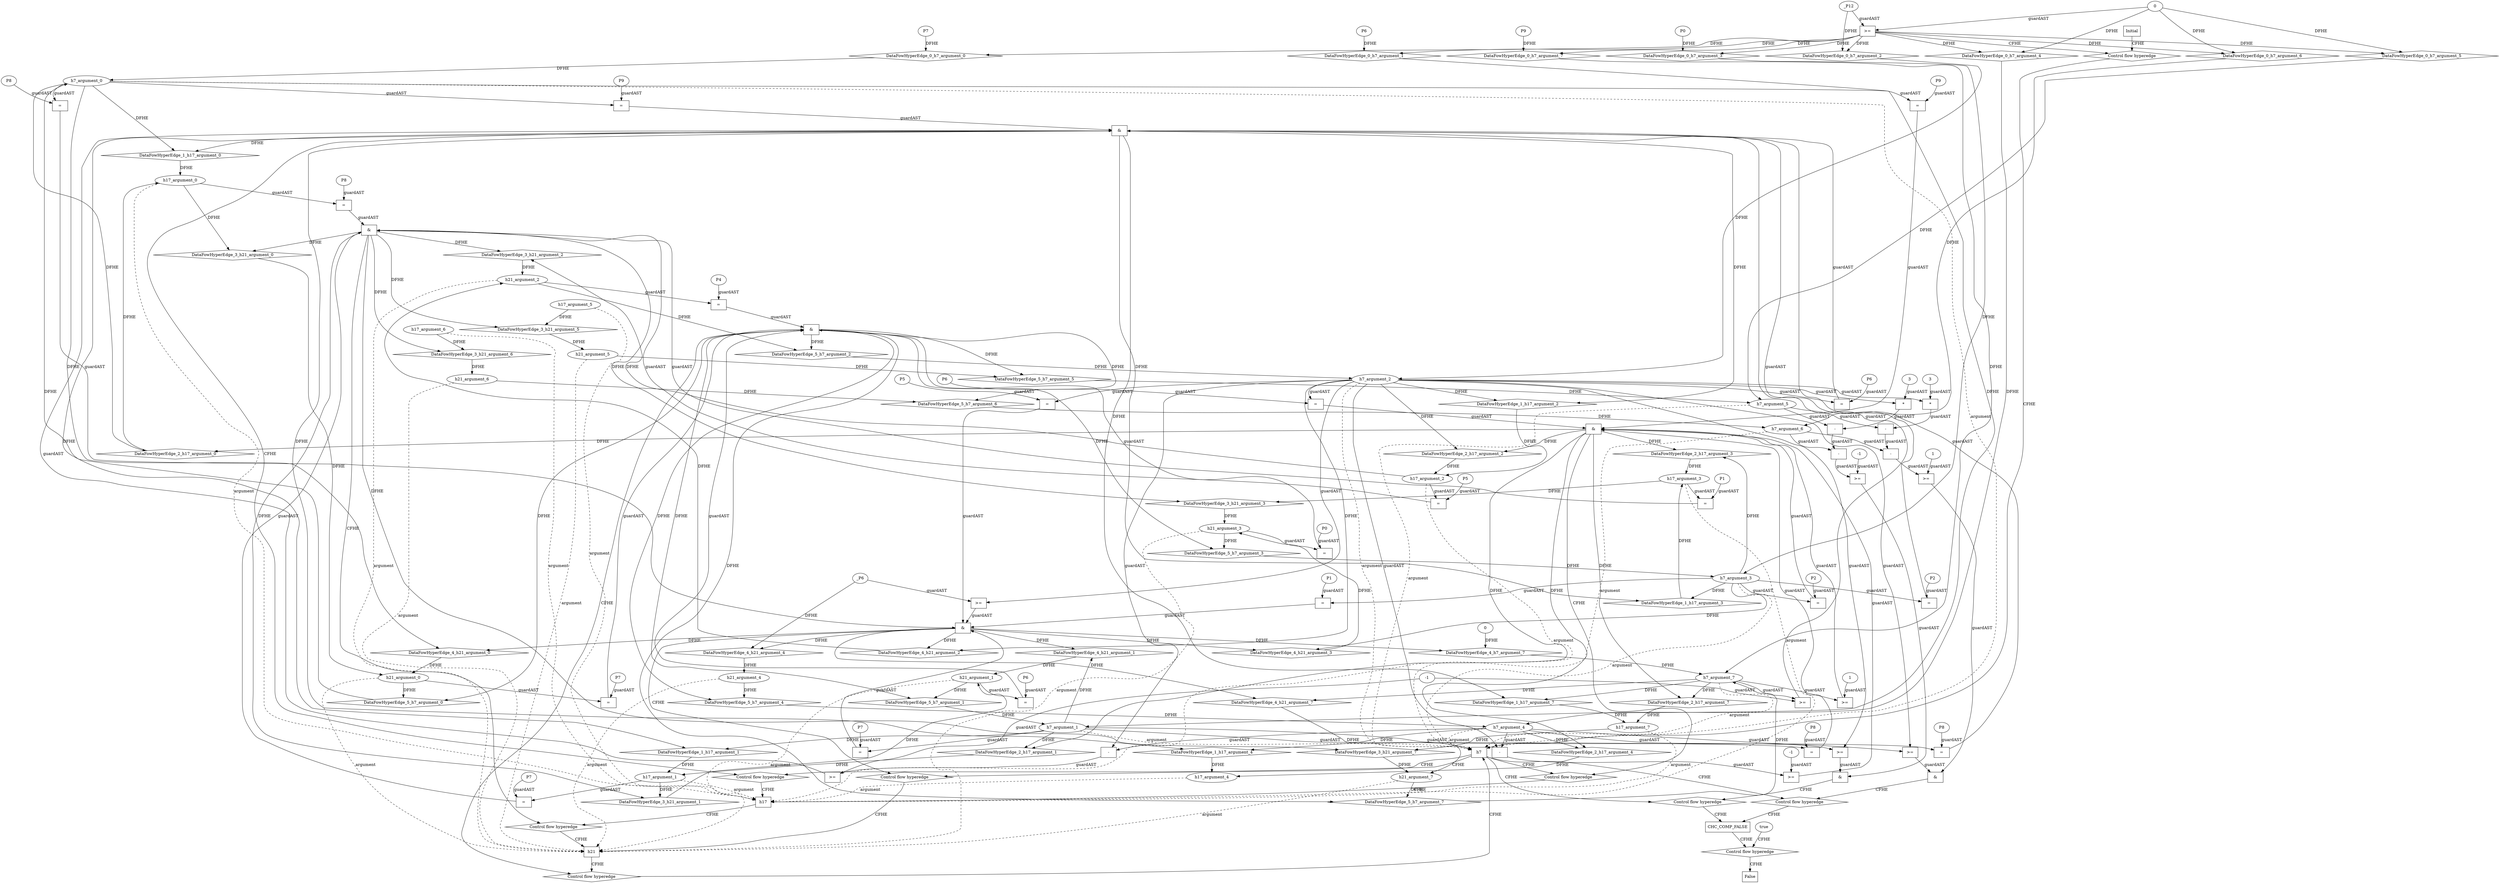 // Horn Graph
digraph {
	"xxxh7___Initial_0xxxdataFlow_0_node_0" [label="0"  nodeName="xxxh7___Initial_0xxxdataFlow_0_node_0" class=IdealInt GNNNodeID=8]
	"xxxh7___Initial_0xxxdataFlow2_node_0" [label="P7"  nodeName="xxxh7___Initial_0xxxdataFlow2_node_0" class=symbolicConstant GNNNodeID=9]
	"xxxh7___Initial_0xxxdataFlow4_node_0" [label="P6"  nodeName="xxxh7___Initial_0xxxdataFlow4_node_0" class=symbolicConstant GNNNodeID=10]
	"xxxh7___Initial_0xxxdataFlow5_node_0" [label="P0"  nodeName="xxxh7___Initial_0xxxdataFlow5_node_0" class=symbolicConstant GNNNodeID=11]
	"xxxh7___Initial_0xxxdataFlow6_node_0" [label="P9"  nodeName="xxxh7___Initial_0xxxdataFlow6_node_0" class=symbolicConstant GNNNodeID=12]
	"xxxh7___Initial_0xxxdataFlow7_node_0" [label="_P12"  nodeName="xxxh7___Initial_0xxxdataFlow7_node_0" class=symbolicConstant GNNNodeID=13]
	"xxxh7___Initial_0xxxguard_0_node_0" [label=">="  nodeName="xxxh7___Initial_0xxxguard_0_node_0" class=Operator GNNNodeID=14 shape=rect]
		"xxxh7___Initial_0xxxdataFlow7_node_0" -> "xxxh7___Initial_0xxxguard_0_node_0" [ label="guardAST"]
		"xxxh7___Initial_0xxxdataFlow_0_node_0" -> "xxxh7___Initial_0xxxguard_0_node_0" [ label="guardAST"]
	"xxxh17___h7_1xxxguard_0_node_0" [label="="  nodeName="xxxh17___h7_1xxxguard_0_node_0" class=Operator GNNNodeID=23 shape=rect]
	"xxxh17___h7_1xxxguard_0_node_1" [label="P6"  nodeName="xxxh17___h7_1xxxguard_0_node_1" class=symbolicConstant GNNNodeID=24]
		"xxxh17___h7_1xxxguard_0_node_1" -> "xxxh17___h7_1xxxguard_0_node_0" [ label="guardAST"]
		"h7_argument_2" -> "xxxh17___h7_1xxxguard_0_node_0" [ label="guardAST"]
	"xxxh17___h7_1xxxguard1_node_0" [label="="  nodeName="xxxh17___h7_1xxxguard1_node_0" class=Operator GNNNodeID=25 shape=rect]
	"xxxh17___h7_1xxxguard1_node_1" [label="P2"  nodeName="xxxh17___h7_1xxxguard1_node_1" class=symbolicConstant GNNNodeID=26]
		"xxxh17___h7_1xxxguard1_node_1" -> "xxxh17___h7_1xxxguard1_node_0" [ label="guardAST"]
		"h7_argument_3" -> "xxxh17___h7_1xxxguard1_node_0" [ label="guardAST"]
	"xxxh17___h7_1xxxguard2_node_0" [label="="  nodeName="xxxh17___h7_1xxxguard2_node_0" class=Operator GNNNodeID=27 shape=rect]
	"xxxh17___h7_1xxxguard2_node_1" [label="P8"  nodeName="xxxh17___h7_1xxxguard2_node_1" class=symbolicConstant GNNNodeID=28]
		"xxxh17___h7_1xxxguard2_node_1" -> "xxxh17___h7_1xxxguard2_node_0" [ label="guardAST"]
		"h7_argument_1" -> "xxxh17___h7_1xxxguard2_node_0" [ label="guardAST"]
	"xxxh17___h7_1xxxguard3_node_0" [label=">="  nodeName="xxxh17___h7_1xxxguard3_node_0" class=Operator GNNNodeID=29 shape=rect]
	"xxxh17___h7_1xxxguard3_node_1" [label="-1"  nodeName="xxxh17___h7_1xxxguard3_node_1" class=IdealInt GNNNodeID=30]
		"xxxh17___h7_1xxxguard3_node_1" -> "xxxh17___h7_1xxxguard3_node_0" [ label="guardAST"]
		"h7_argument_7" -> "xxxh17___h7_1xxxguard3_node_0" [ label="guardAST"]
	"xxxh17___h7_1xxxguard4_node_0" [label=">="  nodeName="xxxh17___h7_1xxxguard4_node_0" class=Operator GNNNodeID=31 shape=rect]
	"xxxh17___h7_1xxxguard4_node_2" [label="-"  nodeName="xxxh17___h7_1xxxguard4_node_2" class=Operator GNNNodeID=32 shape=rect]
		"xxxh17___h7_1xxxguard3_node_1" -> "xxxh17___h7_1xxxguard4_node_0" [ label="guardAST"]
		"xxxh17___h7_1xxxguard4_node_2" -> "xxxh17___h7_1xxxguard4_node_0" [ label="guardAST"]
		"h7_argument_4" -> "xxxh17___h7_1xxxguard4_node_2" [ label="guardAST"]
		"h7_argument_2" -> "xxxh17___h7_1xxxguard4_node_2" [ label="guardAST"]
	"xxxh17___h7_1xxxguard5_node_0" [label="="  nodeName="xxxh17___h7_1xxxguard5_node_0" class=Operator GNNNodeID=33 shape=rect]
	"xxxh17___h7_1xxxguard5_node_1" [label="P9"  nodeName="xxxh17___h7_1xxxguard5_node_1" class=symbolicConstant GNNNodeID=34]
		"xxxh17___h7_1xxxguard5_node_1" -> "xxxh17___h7_1xxxguard5_node_0" [ label="guardAST"]
		"h7_argument_0" -> "xxxh17___h7_1xxxguard5_node_0" [ label="guardAST"]
	"xxxh17___h7_2xxxguard_0_node_0" [label="="  nodeName="xxxh17___h7_2xxxguard_0_node_0" class=Operator GNNNodeID=35 shape=rect]
	"xxxh17___h7_2xxxguard_0_node_1" [label="P6"  nodeName="xxxh17___h7_2xxxguard_0_node_1" class=symbolicConstant GNNNodeID=36]
		"xxxh17___h7_2xxxguard_0_node_1" -> "xxxh17___h7_2xxxguard_0_node_0" [ label="guardAST"]
		"h7_argument_2" -> "xxxh17___h7_2xxxguard_0_node_0" [ label="guardAST"]
	"xxxh17___h7_2xxxguard1_node_0" [label="="  nodeName="xxxh17___h7_2xxxguard1_node_0" class=Operator GNNNodeID=37 shape=rect]
	"xxxh17___h7_2xxxguard1_node_1" [label="P2"  nodeName="xxxh17___h7_2xxxguard1_node_1" class=symbolicConstant GNNNodeID=38]
		"xxxh17___h7_2xxxguard1_node_1" -> "xxxh17___h7_2xxxguard1_node_0" [ label="guardAST"]
		"h7_argument_3" -> "xxxh17___h7_2xxxguard1_node_0" [ label="guardAST"]
	"xxxh17___h7_2xxxguard2_node_0" [label="="  nodeName="xxxh17___h7_2xxxguard2_node_0" class=Operator GNNNodeID=39 shape=rect]
	"xxxh17___h7_2xxxguard2_node_1" [label="P8"  nodeName="xxxh17___h7_2xxxguard2_node_1" class=symbolicConstant GNNNodeID=40]
		"xxxh17___h7_2xxxguard2_node_1" -> "xxxh17___h7_2xxxguard2_node_0" [ label="guardAST"]
		"h7_argument_1" -> "xxxh17___h7_2xxxguard2_node_0" [ label="guardAST"]
	"xxxh17___h7_2xxxguard3_node_0" [label=">="  nodeName="xxxh17___h7_2xxxguard3_node_0" class=Operator GNNNodeID=41 shape=rect]
	"xxxh17___h7_2xxxguard3_node_2" [label="1"  nodeName="xxxh17___h7_2xxxguard3_node_2" class=IdealInt GNNNodeID=42]
		"h7_argument_7" -> "xxxh17___h7_2xxxguard3_node_0" [ label="guardAST"]
		"xxxh17___h7_2xxxguard3_node_2" -> "xxxh17___h7_2xxxguard3_node_0" [ label="guardAST"]
	"xxxh17___h7_2xxxguard4_node_0" [label=">="  nodeName="xxxh17___h7_2xxxguard4_node_0" class=Operator GNNNodeID=43 shape=rect]
	"xxxh17___h7_2xxxguard4_node_1" [label="-1"  nodeName="xxxh17___h7_2xxxguard4_node_1" class=IdealInt GNNNodeID=44]
	"xxxh17___h7_2xxxguard4_node_2" [label="-"  nodeName="xxxh17___h7_2xxxguard4_node_2" class=Operator GNNNodeID=45 shape=rect]
		"xxxh17___h7_2xxxguard4_node_1" -> "xxxh17___h7_2xxxguard4_node_0" [ label="guardAST"]
		"xxxh17___h7_2xxxguard4_node_2" -> "xxxh17___h7_2xxxguard4_node_0" [ label="guardAST"]
		"h7_argument_4" -> "xxxh17___h7_2xxxguard4_node_2" [ label="guardAST"]
		"h7_argument_2" -> "xxxh17___h7_2xxxguard4_node_2" [ label="guardAST"]
	"xxxh17___h7_2xxxguard5_node_0" [label="="  nodeName="xxxh17___h7_2xxxguard5_node_0" class=Operator GNNNodeID=46 shape=rect]
	"xxxh17___h7_2xxxguard5_node_1" [label="P9"  nodeName="xxxh17___h7_2xxxguard5_node_1" class=symbolicConstant GNNNodeID=47]
		"xxxh17___h7_2xxxguard5_node_1" -> "xxxh17___h7_2xxxguard5_node_0" [ label="guardAST"]
		"h7_argument_0" -> "xxxh17___h7_2xxxguard5_node_0" [ label="guardAST"]
	"xxxh21___h17_3xxxguard_0_node_0" [label="="  nodeName="xxxh21___h17_3xxxguard_0_node_0" class=Operator GNNNodeID=56 shape=rect]
	"xxxh21___h17_3xxxguard_0_node_1" [label="P8"  nodeName="xxxh21___h17_3xxxguard_0_node_1" class=symbolicConstant GNNNodeID=57]
		"xxxh21___h17_3xxxguard_0_node_1" -> "xxxh21___h17_3xxxguard_0_node_0" [ label="guardAST"]
		"h17_argument_0" -> "xxxh21___h17_3xxxguard_0_node_0" [ label="guardAST"]
	"xxxh21___h17_3xxxguard1_node_0" [label="="  nodeName="xxxh21___h17_3xxxguard1_node_0" class=Operator GNNNodeID=58 shape=rect]
	"xxxh21___h17_3xxxguard1_node_1" [label="P7"  nodeName="xxxh21___h17_3xxxguard1_node_1" class=symbolicConstant GNNNodeID=59]
		"xxxh21___h17_3xxxguard1_node_1" -> "xxxh21___h17_3xxxguard1_node_0" [ label="guardAST"]
		"h17_argument_1" -> "xxxh21___h17_3xxxguard1_node_0" [ label="guardAST"]
	"xxxh21___h17_3xxxguard2_node_0" [label="="  nodeName="xxxh21___h17_3xxxguard2_node_0" class=Operator GNNNodeID=60 shape=rect]
	"xxxh21___h17_3xxxguard2_node_1" [label="P5"  nodeName="xxxh21___h17_3xxxguard2_node_1" class=symbolicConstant GNNNodeID=61]
		"xxxh21___h17_3xxxguard2_node_1" -> "xxxh21___h17_3xxxguard2_node_0" [ label="guardAST"]
		"h17_argument_2" -> "xxxh21___h17_3xxxguard2_node_0" [ label="guardAST"]
	"xxxh21___h17_3xxxguard3_node_0" [label="="  nodeName="xxxh21___h17_3xxxguard3_node_0" class=Operator GNNNodeID=62 shape=rect]
	"xxxh21___h17_3xxxguard3_node_1" [label="P1"  nodeName="xxxh21___h17_3xxxguard3_node_1" class=symbolicConstant GNNNodeID=63]
		"xxxh21___h17_3xxxguard3_node_1" -> "xxxh21___h17_3xxxguard3_node_0" [ label="guardAST"]
		"h17_argument_3" -> "xxxh21___h17_3xxxguard3_node_0" [ label="guardAST"]
	"xxxh21___h7_4xxxdataFlow_0_node_0" [label="_P6"  nodeName="xxxh21___h7_4xxxdataFlow_0_node_0" class=symbolicConstant GNNNodeID=64]
	"xxxh21___h7_4xxxguard_0_node_0" [label="="  nodeName="xxxh21___h7_4xxxguard_0_node_0" class=Operator GNNNodeID=65 shape=rect]
	"xxxh21___h7_4xxxguard_0_node_1" [label="P1"  nodeName="xxxh21___h7_4xxxguard_0_node_1" class=symbolicConstant GNNNodeID=66]
		"xxxh21___h7_4xxxguard_0_node_1" -> "xxxh21___h7_4xxxguard_0_node_0" [ label="guardAST"]
		"h7_argument_3" -> "xxxh21___h7_4xxxguard_0_node_0" [ label="guardAST"]
	"xxxh21___h7_4xxxguard1_node_0" [label="="  nodeName="xxxh21___h7_4xxxguard1_node_0" class=Operator GNNNodeID=67 shape=rect]
	"xxxh21___h7_4xxxguard1_node_1" [label="P5"  nodeName="xxxh21___h7_4xxxguard1_node_1" class=symbolicConstant GNNNodeID=68]
		"xxxh21___h7_4xxxguard1_node_1" -> "xxxh21___h7_4xxxguard1_node_0" [ label="guardAST"]
		"h7_argument_2" -> "xxxh21___h7_4xxxguard1_node_0" [ label="guardAST"]
	"xxxh21___h7_4xxxguard2_node_0" [label=">="  nodeName="xxxh21___h7_4xxxguard2_node_0" class=Operator GNNNodeID=69 shape=rect]
		"h7_argument_2" -> "xxxh21___h7_4xxxguard2_node_0" [ label="guardAST"]
		"xxxh21___h7_4xxxdataFlow_0_node_0" -> "xxxh21___h7_4xxxguard2_node_0" [ label="guardAST"]
	"xxxh21___h7_4xxxguard3_node_0" [label="="  nodeName="xxxh21___h7_4xxxguard3_node_0" class=Operator GNNNodeID=70 shape=rect]
	"xxxh21___h7_4xxxguard3_node_1" [label="P8"  nodeName="xxxh21___h7_4xxxguard3_node_1" class=symbolicConstant GNNNodeID=71]
		"xxxh21___h7_4xxxguard3_node_1" -> "xxxh21___h7_4xxxguard3_node_0" [ label="guardAST"]
		"h7_argument_0" -> "xxxh21___h7_4xxxguard3_node_0" [ label="guardAST"]
	"xxxh21___h7_4xxxguard4_node_0" [label="="  nodeName="xxxh21___h7_4xxxguard4_node_0" class=Operator GNNNodeID=72 shape=rect]
	"xxxh21___h7_4xxxguard4_node_1" [label="P7"  nodeName="xxxh21___h7_4xxxguard4_node_1" class=symbolicConstant GNNNodeID=73]
		"xxxh21___h7_4xxxguard4_node_1" -> "xxxh21___h7_4xxxguard4_node_0" [ label="guardAST"]
		"h7_argument_1" -> "xxxh21___h7_4xxxguard4_node_0" [ label="guardAST"]
	"xxxh7___h21_5xxxguard_0_node_0" [label="="  nodeName="xxxh7___h21_5xxxguard_0_node_0" class=Operator GNNNodeID=74 shape=rect]
	"xxxh7___h21_5xxxguard_0_node_1" [label="P7"  nodeName="xxxh7___h21_5xxxguard_0_node_1" class=symbolicConstant GNNNodeID=75]
		"xxxh7___h21_5xxxguard_0_node_1" -> "xxxh7___h21_5xxxguard_0_node_0" [ label="guardAST"]
		"h21_argument_0" -> "xxxh7___h21_5xxxguard_0_node_0" [ label="guardAST"]
	"xxxh7___h21_5xxxguard1_node_0" [label="="  nodeName="xxxh7___h21_5xxxguard1_node_0" class=Operator GNNNodeID=76 shape=rect]
	"xxxh7___h21_5xxxguard1_node_1" [label="P6"  nodeName="xxxh7___h21_5xxxguard1_node_1" class=symbolicConstant GNNNodeID=77]
		"xxxh7___h21_5xxxguard1_node_1" -> "xxxh7___h21_5xxxguard1_node_0" [ label="guardAST"]
		"h21_argument_1" -> "xxxh7___h21_5xxxguard1_node_0" [ label="guardAST"]
	"xxxh7___h21_5xxxguard2_node_0" [label="="  nodeName="xxxh7___h21_5xxxguard2_node_0" class=Operator GNNNodeID=78 shape=rect]
	"xxxh7___h21_5xxxguard2_node_1" [label="P4"  nodeName="xxxh7___h21_5xxxguard2_node_1" class=symbolicConstant GNNNodeID=79]
		"xxxh7___h21_5xxxguard2_node_1" -> "xxxh7___h21_5xxxguard2_node_0" [ label="guardAST"]
		"h21_argument_2" -> "xxxh7___h21_5xxxguard2_node_0" [ label="guardAST"]
	"xxxh7___h21_5xxxguard3_node_0" [label="="  nodeName="xxxh7___h21_5xxxguard3_node_0" class=Operator GNNNodeID=80 shape=rect]
	"xxxh7___h21_5xxxguard3_node_1" [label="P0"  nodeName="xxxh7___h21_5xxxguard3_node_1" class=symbolicConstant GNNNodeID=81]
		"xxxh7___h21_5xxxguard3_node_1" -> "xxxh7___h21_5xxxguard3_node_0" [ label="guardAST"]
		"h21_argument_3" -> "xxxh7___h21_5xxxguard3_node_0" [ label="guardAST"]
	"xxxCHC_COMP_FALSE___h7_6xxxguard_0_node_0" [label=">="  nodeName="xxxCHC_COMP_FALSE___h7_6xxxguard_0_node_0" class=Operator GNNNodeID=82 shape=rect]
	"xxxCHC_COMP_FALSE___h7_6xxxguard_0_node_1" [label="-"  nodeName="xxxCHC_COMP_FALSE___h7_6xxxguard_0_node_1" class=Operator GNNNodeID=83 shape=rect]
	"xxxCHC_COMP_FALSE___h7_6xxxguard_0_node_2" [label="-"  nodeName="xxxCHC_COMP_FALSE___h7_6xxxguard_0_node_2" class=Operator GNNNodeID=84 shape=rect]
	"xxxCHC_COMP_FALSE___h7_6xxxguard_0_node_3" [label="*"  nodeName="xxxCHC_COMP_FALSE___h7_6xxxguard_0_node_3" class=Operator GNNNodeID=85 shape=rect]
	"xxxCHC_COMP_FALSE___h7_6xxxguard_0_node_4" [label="3"  nodeName="xxxCHC_COMP_FALSE___h7_6xxxguard_0_node_4" class=constant GNNNodeID=86]
	"xxxCHC_COMP_FALSE___h7_6xxxguard_0_node_8" [label="1"  nodeName="xxxCHC_COMP_FALSE___h7_6xxxguard_0_node_8" class=IdealInt GNNNodeID=87]
		"xxxCHC_COMP_FALSE___h7_6xxxguard_0_node_1" -> "xxxCHC_COMP_FALSE___h7_6xxxguard_0_node_0" [ label="guardAST"]
		"xxxCHC_COMP_FALSE___h7_6xxxguard_0_node_8" -> "xxxCHC_COMP_FALSE___h7_6xxxguard_0_node_0" [ label="guardAST"]
		"xxxCHC_COMP_FALSE___h7_6xxxguard_0_node_2" -> "xxxCHC_COMP_FALSE___h7_6xxxguard_0_node_1" [ label="guardAST"]
		"h7_argument_6" -> "xxxCHC_COMP_FALSE___h7_6xxxguard_0_node_1" [ label="guardAST"]
		"xxxCHC_COMP_FALSE___h7_6xxxguard_0_node_3" -> "xxxCHC_COMP_FALSE___h7_6xxxguard_0_node_2" [ label="guardAST"]
		"h7_argument_5" -> "xxxCHC_COMP_FALSE___h7_6xxxguard_0_node_2" [ label="guardAST"]
		"xxxCHC_COMP_FALSE___h7_6xxxguard_0_node_4" -> "xxxCHC_COMP_FALSE___h7_6xxxguard_0_node_3" [ label="guardAST"]
		"h7_argument_2" -> "xxxCHC_COMP_FALSE___h7_6xxxguard_0_node_3" [ label="guardAST"]
	"xxxCHC_COMP_FALSE___h7_6xxxguard1_node_0" [label=">="  nodeName="xxxCHC_COMP_FALSE___h7_6xxxguard1_node_0" class=Operator GNNNodeID=88 shape=rect]
		"h7_argument_4" -> "xxxCHC_COMP_FALSE___h7_6xxxguard1_node_0" [ label="guardAST"]
		"h7_argument_2" -> "xxxCHC_COMP_FALSE___h7_6xxxguard1_node_0" [ label="guardAST"]
	"xxxCHC_COMP_FALSE___h7_7xxxguard_0_node_0" [label=">="  nodeName="xxxCHC_COMP_FALSE___h7_7xxxguard_0_node_0" class=Operator GNNNodeID=89 shape=rect]
	"xxxCHC_COMP_FALSE___h7_7xxxguard_0_node_1" [label="-1"  nodeName="xxxCHC_COMP_FALSE___h7_7xxxguard_0_node_1" class=IdealInt GNNNodeID=90]
	"xxxCHC_COMP_FALSE___h7_7xxxguard_0_node_2" [label="-"  nodeName="xxxCHC_COMP_FALSE___h7_7xxxguard_0_node_2" class=Operator GNNNodeID=91 shape=rect]
	"xxxCHC_COMP_FALSE___h7_7xxxguard_0_node_3" [label="-"  nodeName="xxxCHC_COMP_FALSE___h7_7xxxguard_0_node_3" class=Operator GNNNodeID=92 shape=rect]
	"xxxCHC_COMP_FALSE___h7_7xxxguard_0_node_4" [label="*"  nodeName="xxxCHC_COMP_FALSE___h7_7xxxguard_0_node_4" class=Operator GNNNodeID=93 shape=rect]
	"xxxCHC_COMP_FALSE___h7_7xxxguard_0_node_5" [label="3"  nodeName="xxxCHC_COMP_FALSE___h7_7xxxguard_0_node_5" class=constant GNNNodeID=94]
		"xxxCHC_COMP_FALSE___h7_7xxxguard_0_node_1" -> "xxxCHC_COMP_FALSE___h7_7xxxguard_0_node_0" [ label="guardAST"]
		"xxxCHC_COMP_FALSE___h7_7xxxguard_0_node_2" -> "xxxCHC_COMP_FALSE___h7_7xxxguard_0_node_0" [ label="guardAST"]
		"xxxCHC_COMP_FALSE___h7_7xxxguard_0_node_3" -> "xxxCHC_COMP_FALSE___h7_7xxxguard_0_node_2" [ label="guardAST"]
		"h7_argument_6" -> "xxxCHC_COMP_FALSE___h7_7xxxguard_0_node_2" [ label="guardAST"]
		"xxxCHC_COMP_FALSE___h7_7xxxguard_0_node_4" -> "xxxCHC_COMP_FALSE___h7_7xxxguard_0_node_3" [ label="guardAST"]
		"h7_argument_5" -> "xxxCHC_COMP_FALSE___h7_7xxxguard_0_node_3" [ label="guardAST"]
		"xxxCHC_COMP_FALSE___h7_7xxxguard_0_node_5" -> "xxxCHC_COMP_FALSE___h7_7xxxguard_0_node_4" [ label="guardAST"]
		"h7_argument_2" -> "xxxCHC_COMP_FALSE___h7_7xxxguard_0_node_4" [ label="guardAST"]
	"xxxCHC_COMP_FALSE___h7_7xxxguard1_node_0" [label=">="  nodeName="xxxCHC_COMP_FALSE___h7_7xxxguard1_node_0" class=Operator GNNNodeID=95 shape=rect]
		"h7_argument_4" -> "xxxCHC_COMP_FALSE___h7_7xxxguard1_node_0" [ label="guardAST"]
		"h7_argument_2" -> "xxxCHC_COMP_FALSE___h7_7xxxguard1_node_0" [ label="guardAST"]
	"xxxFALSE___CHC_COMP_FALSE_8xxxguard_0_node_0" [label="true"  nodeName="xxxFALSE___CHC_COMP_FALSE_8xxxguard_0_node_0" class=Constant GNNNodeID=96]
	"CHC_COMP_FALSE" [label="CHC_COMP_FALSE"  nodeName="CHC_COMP_FALSE" class=CONTROL GNNNodeID=97 shape="rect"]
	"h17" [label="h17"  nodeName="h17" class=CONTROL GNNNodeID=98 shape="rect"]
	"h21" [label="h21"  nodeName="h21" class=CONTROL GNNNodeID=99 shape="rect"]
	"h7" [label="h7"  nodeName="h7" class=CONTROL GNNNodeID=100 shape="rect"]
	"FALSE" [label="False"  nodeName=False class=CONTROL GNNNodeID=101 shape="rect"]
	"Initial" [label="Initial"  nodeName=Initial class=CONTROL GNNNodeID=102 shape="rect"]
	"ControlFowHyperEdge_0" [label="Control flow hyperedge"  hyperEdgeNodeID=0 nodeName=ControlFowHyperEdge_0 class=controlFlowHyperEdge shape="diamond"]
		"Initial" -> ControlFowHyperEdge_0 [ label="CFHE"]
		"ControlFowHyperEdge_0" -> "h7" [ label="CFHE"]
	"ControlFowHyperEdge_1" [label="Control flow hyperedge"  hyperEdgeNodeID=1 nodeName=ControlFowHyperEdge_1 class=controlFlowHyperEdge shape="diamond"]
		"h7" -> ControlFowHyperEdge_1 [ label="CFHE"]
		"ControlFowHyperEdge_1" -> "h17" [ label="CFHE"]
	"ControlFowHyperEdge_2" [label="Control flow hyperedge"  hyperEdgeNodeID=2 nodeName=ControlFowHyperEdge_2 class=controlFlowHyperEdge shape="diamond"]
		"h7" -> ControlFowHyperEdge_2 [ label="CFHE"]
		"ControlFowHyperEdge_2" -> "h17" [ label="CFHE"]
	"ControlFowHyperEdge_3" [label="Control flow hyperedge"  hyperEdgeNodeID=3 nodeName=ControlFowHyperEdge_3 class=controlFlowHyperEdge shape="diamond"]
		"h17" -> ControlFowHyperEdge_3 [ label="CFHE"]
		"ControlFowHyperEdge_3" -> "h21" [ label="CFHE"]
	"ControlFowHyperEdge_4" [label="Control flow hyperedge"  hyperEdgeNodeID=4 nodeName=ControlFowHyperEdge_4 class=controlFlowHyperEdge shape="diamond"]
		"h7" -> ControlFowHyperEdge_4 [ label="CFHE"]
		"ControlFowHyperEdge_4" -> "h21" [ label="CFHE"]
	"ControlFowHyperEdge_5" [label="Control flow hyperedge"  hyperEdgeNodeID=5 nodeName=ControlFowHyperEdge_5 class=controlFlowHyperEdge shape="diamond"]
		"h21" -> ControlFowHyperEdge_5 [ label="CFHE"]
		"ControlFowHyperEdge_5" -> "h7" [ label="CFHE"]
	"ControlFowHyperEdge_6" [label="Control flow hyperedge"  hyperEdgeNodeID=6 nodeName=ControlFowHyperEdge_6 class=controlFlowHyperEdge shape="diamond"]
		"h7" -> ControlFowHyperEdge_6 [ label="CFHE"]
		"ControlFowHyperEdge_6" -> "CHC_COMP_FALSE" [ label="CFHE"]
	"ControlFowHyperEdge_7" [label="Control flow hyperedge"  hyperEdgeNodeID=7 nodeName=ControlFowHyperEdge_7 class=controlFlowHyperEdge shape="diamond"]
		"h7" -> ControlFowHyperEdge_7 [ label="CFHE"]
		"ControlFowHyperEdge_7" -> "CHC_COMP_FALSE" [ label="CFHE"]
	"ControlFowHyperEdge_8" [label="Control flow hyperedge"  hyperEdgeNodeID=8 nodeName=ControlFowHyperEdge_8 class=controlFlowHyperEdge shape="diamond"]
		"CHC_COMP_FALSE" -> ControlFowHyperEdge_8 [ label="CFHE"]
		"ControlFowHyperEdge_8" -> "FALSE" [ label="CFHE"]
	"h7_argument_0" [label="h7_argument_0"  nodeName=argument0 class=argument shape=oval GNNNodeID=103 head="h7"]
		"h7_argument_0" -> "h7" [ label="argument" style=dashed]
	"h7_argument_1" [label="h7_argument_1"  nodeName=argument1 class=argument shape=oval GNNNodeID=103 head="h7"]
		"h7_argument_1" -> "h7" [ label="argument" style=dashed]
	"h7_argument_2" [label="h7_argument_2"  nodeName=argument2 class=argument shape=oval GNNNodeID=103 head="h7"]
		"h7_argument_2" -> "h7" [ label="argument" style=dashed]
	"h7_argument_3" [label="h7_argument_3"  nodeName=argument3 class=argument shape=oval GNNNodeID=103 head="h7"]
		"h7_argument_3" -> "h7" [ label="argument" style=dashed]
	"h7_argument_4" [label="h7_argument_4"  nodeName=argument4 class=argument shape=oval GNNNodeID=103 head="h7"]
		"h7_argument_4" -> "h7" [ label="argument" style=dashed]
	"h7_argument_5" [label="h7_argument_5"  nodeName=argument5 class=argument shape=oval GNNNodeID=103 head="h7"]
		"h7_argument_5" -> "h7" [ label="argument" style=dashed]
	"h7_argument_6" [label="h7_argument_6"  nodeName=argument6 class=argument shape=oval GNNNodeID=103 head="h7"]
		"h7_argument_6" -> "h7" [ label="argument" style=dashed]
	"h7_argument_7" [label="h7_argument_7"  nodeName=argument7 class=argument shape=oval GNNNodeID=103 head="h7"]
		"h7_argument_7" -> "h7" [ label="argument" style=dashed]
	"h17_argument_0" [label="h17_argument_0"  nodeName=argument0 class=argument shape=oval GNNNodeID=103 head="h17"]
		"h17_argument_0" -> "h17" [ label="argument" style=dashed]
	"h17_argument_1" [label="h17_argument_1"  nodeName=argument1 class=argument shape=oval GNNNodeID=103 head="h17"]
		"h17_argument_1" -> "h17" [ label="argument" style=dashed]
	"h17_argument_2" [label="h17_argument_2"  nodeName=argument2 class=argument shape=oval GNNNodeID=103 head="h17"]
		"h17_argument_2" -> "h17" [ label="argument" style=dashed]
	"h17_argument_3" [label="h17_argument_3"  nodeName=argument3 class=argument shape=oval GNNNodeID=103 head="h17"]
		"h17_argument_3" -> "h17" [ label="argument" style=dashed]
	"h17_argument_4" [label="h17_argument_4"  nodeName=argument4 class=argument shape=oval GNNNodeID=103 head="h17"]
		"h17_argument_4" -> "h17" [ label="argument" style=dashed]
	"h17_argument_5" [label="h17_argument_5"  nodeName=argument5 class=argument shape=oval GNNNodeID=103 head="h17"]
		"h17_argument_5" -> "h17" [ label="argument" style=dashed]
	"h17_argument_6" [label="h17_argument_6"  nodeName=argument6 class=argument shape=oval GNNNodeID=103 head="h17"]
		"h17_argument_6" -> "h17" [ label="argument" style=dashed]
	"h17_argument_7" [label="h17_argument_7"  nodeName=argument7 class=argument shape=oval GNNNodeID=103 head="h17"]
		"h17_argument_7" -> "h17" [ label="argument" style=dashed]
	"h21_argument_0" [label="h21_argument_0"  nodeName=argument0 class=argument shape=oval GNNNodeID=103 head="h21"]
		"h21_argument_0" -> "h21" [ label="argument" style=dashed]
	"h21_argument_1" [label="h21_argument_1"  nodeName=argument1 class=argument shape=oval GNNNodeID=103 head="h21"]
		"h21_argument_1" -> "h21" [ label="argument" style=dashed]
	"h21_argument_2" [label="h21_argument_2"  nodeName=argument2 class=argument shape=oval GNNNodeID=103 head="h21"]
		"h21_argument_2" -> "h21" [ label="argument" style=dashed]
	"h21_argument_3" [label="h21_argument_3"  nodeName=argument3 class=argument shape=oval GNNNodeID=103 head="h21"]
		"h21_argument_3" -> "h21" [ label="argument" style=dashed]
	"h21_argument_4" [label="h21_argument_4"  nodeName=argument4 class=argument shape=oval GNNNodeID=103 head="h21"]
		"h21_argument_4" -> "h21" [ label="argument" style=dashed]
	"h21_argument_5" [label="h21_argument_5"  nodeName=argument5 class=argument shape=oval GNNNodeID=103 head="h21"]
		"h21_argument_5" -> "h21" [ label="argument" style=dashed]
	"h21_argument_6" [label="h21_argument_6"  nodeName=argument6 class=argument shape=oval GNNNodeID=103 head="h21"]
		"h21_argument_6" -> "h21" [ label="argument" style=dashed]
	"h21_argument_7" [label="h21_argument_7"  nodeName=argument7 class=argument shape=oval GNNNodeID=103 head="h21"]
		"h21_argument_7" -> "h21" [ label="argument" style=dashed]
		"xxxh7___Initial_0xxxguard_0_node_0" -> "ControlFowHyperEdge_0" [ label="CFHE"]
	"xxxh17___h7_1xxx_and" [label="&"  andName="xxxh17___h7_1xxx_and" class=Operator shape=rect]
		"xxxh17___h7_1xxxguard5_node_0" -> "xxxh17___h7_1xxx_and" [ label="guardAST"]
		"xxxh17___h7_1xxxguard_0_node_0" -> "xxxh17___h7_1xxx_and" [ label="guardAST"]
		"xxxh17___h7_1xxxguard2_node_0" -> "xxxh17___h7_1xxx_and" [ label="guardAST"]
		"xxxh17___h7_1xxxguard1_node_0" -> "xxxh17___h7_1xxx_and" [ label="guardAST"]
		"xxxh17___h7_1xxxguard3_node_0" -> "xxxh17___h7_1xxx_and" [ label="guardAST"]
		"xxxh17___h7_1xxxguard4_node_0" -> "xxxh17___h7_1xxx_and" [ label="guardAST"]
		"xxxh17___h7_1xxx_and" -> "ControlFowHyperEdge_1" [ label="CFHE"]
	"xxxh17___h7_2xxx_and" [label="&"  andName="xxxh17___h7_2xxx_and" class=Operator shape=rect]
		"xxxh17___h7_2xxxguard5_node_0" -> "xxxh17___h7_2xxx_and" [ label="guardAST"]
		"xxxh17___h7_2xxxguard2_node_0" -> "xxxh17___h7_2xxx_and" [ label="guardAST"]
		"xxxh17___h7_2xxxguard1_node_0" -> "xxxh17___h7_2xxx_and" [ label="guardAST"]
		"xxxh17___h7_2xxxguard3_node_0" -> "xxxh17___h7_2xxx_and" [ label="guardAST"]
		"xxxh17___h7_2xxxguard4_node_0" -> "xxxh17___h7_2xxx_and" [ label="guardAST"]
		"xxxh17___h7_2xxxguard_0_node_0" -> "xxxh17___h7_2xxx_and" [ label="guardAST"]
		"xxxh17___h7_2xxx_and" -> "ControlFowHyperEdge_2" [ label="CFHE"]
	"xxxh21___h17_3xxx_and" [label="&"  andName="xxxh21___h17_3xxx_and" class=Operator shape=rect]
		"xxxh21___h17_3xxxguard_0_node_0" -> "xxxh21___h17_3xxx_and" [ label="guardAST"]
		"xxxh21___h17_3xxxguard1_node_0" -> "xxxh21___h17_3xxx_and" [ label="guardAST"]
		"xxxh21___h17_3xxxguard2_node_0" -> "xxxh21___h17_3xxx_and" [ label="guardAST"]
		"xxxh21___h17_3xxxguard3_node_0" -> "xxxh21___h17_3xxx_and" [ label="guardAST"]
		"xxxh21___h17_3xxx_and" -> "ControlFowHyperEdge_3" [ label="CFHE"]
	"xxxh21___h7_4xxx_and" [label="&"  andName="xxxh21___h7_4xxx_and" class=Operator shape=rect]
		"xxxh21___h7_4xxxguard1_node_0" -> "xxxh21___h7_4xxx_and" [ label="guardAST"]
		"xxxh21___h7_4xxxguard3_node_0" -> "xxxh21___h7_4xxx_and" [ label="guardAST"]
		"xxxh21___h7_4xxxguard4_node_0" -> "xxxh21___h7_4xxx_and" [ label="guardAST"]
		"xxxh21___h7_4xxxguard_0_node_0" -> "xxxh21___h7_4xxx_and" [ label="guardAST"]
		"xxxh21___h7_4xxxguard2_node_0" -> "xxxh21___h7_4xxx_and" [ label="guardAST"]
		"xxxh21___h7_4xxx_and" -> "ControlFowHyperEdge_4" [ label="CFHE"]
	"xxxh7___h21_5xxx_and" [label="&"  andName="xxxh7___h21_5xxx_and" class=Operator shape=rect]
		"xxxh7___h21_5xxxguard_0_node_0" -> "xxxh7___h21_5xxx_and" [ label="guardAST"]
		"xxxh7___h21_5xxxguard1_node_0" -> "xxxh7___h21_5xxx_and" [ label="guardAST"]
		"xxxh7___h21_5xxxguard2_node_0" -> "xxxh7___h21_5xxx_and" [ label="guardAST"]
		"xxxh7___h21_5xxxguard3_node_0" -> "xxxh7___h21_5xxx_and" [ label="guardAST"]
		"xxxh7___h21_5xxx_and" -> "ControlFowHyperEdge_5" [ label="CFHE"]
	"xxxCHC_COMP_FALSE___h7_6xxx_and" [label="&"  andName="xxxCHC_COMP_FALSE___h7_6xxx_and" class=Operator shape=rect]
		"xxxCHC_COMP_FALSE___h7_6xxxguard_0_node_0" -> "xxxCHC_COMP_FALSE___h7_6xxx_and" [ label="guardAST"]
		"xxxCHC_COMP_FALSE___h7_6xxxguard1_node_0" -> "xxxCHC_COMP_FALSE___h7_6xxx_and" [ label="guardAST"]
		"xxxCHC_COMP_FALSE___h7_6xxx_and" -> "ControlFowHyperEdge_6" [ label="CFHE"]
	"xxxCHC_COMP_FALSE___h7_7xxx_and" [label="&"  andName="xxxCHC_COMP_FALSE___h7_7xxx_and" class=Operator shape=rect]
		"xxxCHC_COMP_FALSE___h7_7xxxguard_0_node_0" -> "xxxCHC_COMP_FALSE___h7_7xxx_and" [ label="guardAST"]
		"xxxCHC_COMP_FALSE___h7_7xxxguard1_node_0" -> "xxxCHC_COMP_FALSE___h7_7xxx_and" [ label="guardAST"]
		"xxxCHC_COMP_FALSE___h7_7xxx_and" -> "ControlFowHyperEdge_7" [ label="CFHE"]
		"xxxFALSE___CHC_COMP_FALSE_8xxxguard_0_node_0" -> "ControlFowHyperEdge_8" [ label="CFHE"]
	"xxxh21___h7_4xxxh7_argument_7_constant_0" [label="0"  nodeName="xxxh21___h7_4xxxh7_argument_7_constant_0" class=Constant]
	"DataFowHyperEdge_4_h7_argument_7" [label="DataFowHyperEdge_4_h7_argument_7"  nodeName="DataFowHyperEdge_4_h7_argument_7" class=DataFlowHyperedge shape=diamond]
		"DataFowHyperEdge_4_h7_argument_7" -> "h7_argument_7" [ label="DFHE"]
		"xxxh21___h7_4xxx_and" -> "DataFowHyperEdge_4_h7_argument_7" [ label="DFHE"]
		"xxxh21___h7_4xxxh7_argument_7_constant_0" -> "DataFowHyperEdge_4_h7_argument_7" [ label="DFHE"]
		"h7_argument_0" -> "DataFowHyperEdge_1_h17_argument_0" [ label="DFHE"]
	"DataFowHyperEdge_1_h17_argument_0" [label="DataFowHyperEdge_1_h17_argument_0"  nodeName="DataFowHyperEdge_1_h17_argument_0" class=DataFlowHyperedge shape=diamond]
		"DataFowHyperEdge_1_h17_argument_0" -> "h17_argument_0" [ label="DFHE"]
		"xxxh17___h7_1xxx_and" -> "DataFowHyperEdge_1_h17_argument_0" [ label="DFHE"]
		"h7_argument_3" -> "DataFowHyperEdge_1_h17_argument_3" [ label="DFHE"]
	"DataFowHyperEdge_1_h17_argument_3" [label="DataFowHyperEdge_1_h17_argument_3"  nodeName="DataFowHyperEdge_1_h17_argument_3" class=DataFlowHyperedge shape=diamond]
		"DataFowHyperEdge_1_h17_argument_3" -> "h17_argument_3" [ label="DFHE"]
		"xxxh17___h7_1xxx_and" -> "DataFowHyperEdge_1_h17_argument_3" [ label="DFHE"]
		"h7_argument_4" -> "DataFowHyperEdge_1_h17_argument_4" [ label="DFHE"]
	"DataFowHyperEdge_1_h17_argument_4" [label="DataFowHyperEdge_1_h17_argument_4"  nodeName="DataFowHyperEdge_1_h17_argument_4" class=DataFlowHyperedge shape=diamond]
		"DataFowHyperEdge_1_h17_argument_4" -> "h17_argument_4" [ label="DFHE"]
		"xxxh17___h7_1xxx_and" -> "DataFowHyperEdge_1_h17_argument_4" [ label="DFHE"]
		"h7_argument_2" -> "DataFowHyperEdge_1_h17_argument_2" [ label="DFHE"]
	"DataFowHyperEdge_1_h17_argument_2" [label="DataFowHyperEdge_1_h17_argument_2"  nodeName="DataFowHyperEdge_1_h17_argument_2" class=DataFlowHyperedge shape=diamond]
		"DataFowHyperEdge_1_h17_argument_2" -> "h17_argument_2" [ label="DFHE"]
		"xxxh17___h7_1xxx_and" -> "DataFowHyperEdge_1_h17_argument_2" [ label="DFHE"]
		"h7_argument_1" -> "DataFowHyperEdge_1_h17_argument_1" [ label="DFHE"]
	"DataFowHyperEdge_1_h17_argument_1" [label="DataFowHyperEdge_1_h17_argument_1"  nodeName="DataFowHyperEdge_1_h17_argument_1" class=DataFlowHyperedge shape=diamond]
		"DataFowHyperEdge_1_h17_argument_1" -> "h17_argument_1" [ label="DFHE"]
		"xxxh17___h7_1xxx_and" -> "DataFowHyperEdge_1_h17_argument_1" [ label="DFHE"]
		"h7_argument_7" -> "DataFowHyperEdge_1_h17_argument_7" [ label="DFHE"]
	"DataFowHyperEdge_1_h17_argument_7" [label="DataFowHyperEdge_1_h17_argument_7"  nodeName="DataFowHyperEdge_1_h17_argument_7" class=DataFlowHyperedge shape=diamond]
		"DataFowHyperEdge_1_h17_argument_7" -> "h17_argument_7" [ label="DFHE"]
		"xxxh17___h7_1xxx_and" -> "DataFowHyperEdge_1_h17_argument_7" [ label="DFHE"]
		"h7_argument_2" -> "DataFowHyperEdge_2_h17_argument_2" [ label="DFHE"]
	"DataFowHyperEdge_2_h17_argument_2" [label="DataFowHyperEdge_2_h17_argument_2"  nodeName="DataFowHyperEdge_2_h17_argument_2" class=DataFlowHyperedge shape=diamond]
		"DataFowHyperEdge_2_h17_argument_2" -> "h17_argument_2" [ label="DFHE"]
		"xxxh17___h7_2xxx_and" -> "DataFowHyperEdge_2_h17_argument_2" [ label="DFHE"]
		"h7_argument_3" -> "DataFowHyperEdge_2_h17_argument_3" [ label="DFHE"]
	"DataFowHyperEdge_2_h17_argument_3" [label="DataFowHyperEdge_2_h17_argument_3"  nodeName="DataFowHyperEdge_2_h17_argument_3" class=DataFlowHyperedge shape=diamond]
		"DataFowHyperEdge_2_h17_argument_3" -> "h17_argument_3" [ label="DFHE"]
		"xxxh17___h7_2xxx_and" -> "DataFowHyperEdge_2_h17_argument_3" [ label="DFHE"]
		"h7_argument_7" -> "DataFowHyperEdge_2_h17_argument_7" [ label="DFHE"]
	"DataFowHyperEdge_2_h17_argument_7" [label="DataFowHyperEdge_2_h17_argument_7"  nodeName="DataFowHyperEdge_2_h17_argument_7" class=DataFlowHyperedge shape=diamond]
		"DataFowHyperEdge_2_h17_argument_7" -> "h17_argument_7" [ label="DFHE"]
		"xxxh17___h7_2xxx_and" -> "DataFowHyperEdge_2_h17_argument_7" [ label="DFHE"]
		"h7_argument_1" -> "DataFowHyperEdge_2_h17_argument_1" [ label="DFHE"]
	"DataFowHyperEdge_2_h17_argument_1" [label="DataFowHyperEdge_2_h17_argument_1"  nodeName="DataFowHyperEdge_2_h17_argument_1" class=DataFlowHyperedge shape=diamond]
		"DataFowHyperEdge_2_h17_argument_1" -> "h17_argument_1" [ label="DFHE"]
		"xxxh17___h7_2xxx_and" -> "DataFowHyperEdge_2_h17_argument_1" [ label="DFHE"]
		"h7_argument_4" -> "DataFowHyperEdge_2_h17_argument_4" [ label="DFHE"]
	"DataFowHyperEdge_2_h17_argument_4" [label="DataFowHyperEdge_2_h17_argument_4"  nodeName="DataFowHyperEdge_2_h17_argument_4" class=DataFlowHyperedge shape=diamond]
		"DataFowHyperEdge_2_h17_argument_4" -> "h17_argument_4" [ label="DFHE"]
		"xxxh17___h7_2xxx_and" -> "DataFowHyperEdge_2_h17_argument_4" [ label="DFHE"]
		"h7_argument_0" -> "DataFowHyperEdge_2_h17_argument_0" [ label="DFHE"]
	"DataFowHyperEdge_2_h17_argument_0" [label="DataFowHyperEdge_2_h17_argument_0"  nodeName="DataFowHyperEdge_2_h17_argument_0" class=DataFlowHyperedge shape=diamond]
		"DataFowHyperEdge_2_h17_argument_0" -> "h17_argument_0" [ label="DFHE"]
		"xxxh17___h7_2xxx_and" -> "DataFowHyperEdge_2_h17_argument_0" [ label="DFHE"]
		"h17_argument_2" -> "DataFowHyperEdge_3_h21_argument_2" [ label="DFHE"]
	"DataFowHyperEdge_3_h21_argument_2" [label="DataFowHyperEdge_3_h21_argument_2"  nodeName="DataFowHyperEdge_3_h21_argument_2" class=DataFlowHyperedge shape=diamond]
		"DataFowHyperEdge_3_h21_argument_2" -> "h21_argument_2" [ label="DFHE"]
		"xxxh21___h17_3xxx_and" -> "DataFowHyperEdge_3_h21_argument_2" [ label="DFHE"]
		"h17_argument_1" -> "DataFowHyperEdge_3_h21_argument_1" [ label="DFHE"]
	"DataFowHyperEdge_3_h21_argument_1" [label="DataFowHyperEdge_3_h21_argument_1"  nodeName="DataFowHyperEdge_3_h21_argument_1" class=DataFlowHyperedge shape=diamond]
		"DataFowHyperEdge_3_h21_argument_1" -> "h21_argument_1" [ label="DFHE"]
		"xxxh21___h17_3xxx_and" -> "DataFowHyperEdge_3_h21_argument_1" [ label="DFHE"]
		"h17_argument_6" -> "DataFowHyperEdge_3_h21_argument_6" [ label="DFHE"]
	"DataFowHyperEdge_3_h21_argument_6" [label="DataFowHyperEdge_3_h21_argument_6"  nodeName="DataFowHyperEdge_3_h21_argument_6" class=DataFlowHyperedge shape=diamond]
		"DataFowHyperEdge_3_h21_argument_6" -> "h21_argument_6" [ label="DFHE"]
		"xxxh21___h17_3xxx_and" -> "DataFowHyperEdge_3_h21_argument_6" [ label="DFHE"]
		"h17_argument_7" -> "DataFowHyperEdge_3_h21_argument_7" [ label="DFHE"]
	"DataFowHyperEdge_3_h21_argument_7" [label="DataFowHyperEdge_3_h21_argument_7"  nodeName="DataFowHyperEdge_3_h21_argument_7" class=DataFlowHyperedge shape=diamond]
		"DataFowHyperEdge_3_h21_argument_7" -> "h21_argument_7" [ label="DFHE"]
		"xxxh21___h17_3xxx_and" -> "DataFowHyperEdge_3_h21_argument_7" [ label="DFHE"]
		"h17_argument_3" -> "DataFowHyperEdge_3_h21_argument_3" [ label="DFHE"]
	"DataFowHyperEdge_3_h21_argument_3" [label="DataFowHyperEdge_3_h21_argument_3"  nodeName="DataFowHyperEdge_3_h21_argument_3" class=DataFlowHyperedge shape=diamond]
		"DataFowHyperEdge_3_h21_argument_3" -> "h21_argument_3" [ label="DFHE"]
		"xxxh21___h17_3xxx_and" -> "DataFowHyperEdge_3_h21_argument_3" [ label="DFHE"]
		"h17_argument_5" -> "DataFowHyperEdge_3_h21_argument_5" [ label="DFHE"]
	"DataFowHyperEdge_3_h21_argument_5" [label="DataFowHyperEdge_3_h21_argument_5"  nodeName="DataFowHyperEdge_3_h21_argument_5" class=DataFlowHyperedge shape=diamond]
		"DataFowHyperEdge_3_h21_argument_5" -> "h21_argument_5" [ label="DFHE"]
		"xxxh21___h17_3xxx_and" -> "DataFowHyperEdge_3_h21_argument_5" [ label="DFHE"]
		"h17_argument_0" -> "DataFowHyperEdge_3_h21_argument_0" [ label="DFHE"]
	"DataFowHyperEdge_3_h21_argument_0" [label="DataFowHyperEdge_3_h21_argument_0"  nodeName="DataFowHyperEdge_3_h21_argument_0" class=DataFlowHyperedge shape=diamond]
		"DataFowHyperEdge_3_h21_argument_0" -> "h21_argument_0" [ label="DFHE"]
		"xxxh21___h17_3xxx_and" -> "DataFowHyperEdge_3_h21_argument_0" [ label="DFHE"]
		"h7_argument_0" -> "DataFowHyperEdge_4_h21_argument_0" [ label="DFHE"]
	"DataFowHyperEdge_4_h21_argument_0" [label="DataFowHyperEdge_4_h21_argument_0"  nodeName="DataFowHyperEdge_4_h21_argument_0" class=DataFlowHyperedge shape=diamond]
		"DataFowHyperEdge_4_h21_argument_0" -> "h21_argument_0" [ label="DFHE"]
		"xxxh21___h7_4xxx_and" -> "DataFowHyperEdge_4_h21_argument_0" [ label="DFHE"]
		"h7_argument_1" -> "DataFowHyperEdge_4_h21_argument_1" [ label="DFHE"]
	"DataFowHyperEdge_4_h21_argument_1" [label="DataFowHyperEdge_4_h21_argument_1"  nodeName="DataFowHyperEdge_4_h21_argument_1" class=DataFlowHyperedge shape=diamond]
		"DataFowHyperEdge_4_h21_argument_1" -> "h21_argument_1" [ label="DFHE"]
		"xxxh21___h7_4xxx_and" -> "DataFowHyperEdge_4_h21_argument_1" [ label="DFHE"]
		"h7_argument_2" -> "DataFowHyperEdge_4_h21_argument_2" [ label="DFHE"]
	"DataFowHyperEdge_4_h21_argument_2" [label="DataFowHyperEdge_4_h21_argument_2"  nodeName="DataFowHyperEdge_4_h21_argument_2" class=DataFlowHyperedge shape=diamond]
		"DataFowHyperEdge_4_h21_argument_2" -> "h21_argument_2" [ label="DFHE"]
		"xxxh21___h7_4xxx_and" -> "DataFowHyperEdge_4_h21_argument_2" [ label="DFHE"]
		"h7_argument_3" -> "DataFowHyperEdge_4_h21_argument_3" [ label="DFHE"]
	"DataFowHyperEdge_4_h21_argument_3" [label="DataFowHyperEdge_4_h21_argument_3"  nodeName="DataFowHyperEdge_4_h21_argument_3" class=DataFlowHyperedge shape=diamond]
		"DataFowHyperEdge_4_h21_argument_3" -> "h21_argument_3" [ label="DFHE"]
		"xxxh21___h7_4xxx_and" -> "DataFowHyperEdge_4_h21_argument_3" [ label="DFHE"]
		"h21_argument_6" -> "DataFowHyperEdge_5_h7_argument_6" [ label="DFHE"]
	"DataFowHyperEdge_5_h7_argument_6" [label="DataFowHyperEdge_5_h7_argument_6"  nodeName="DataFowHyperEdge_5_h7_argument_6" class=DataFlowHyperedge shape=diamond]
		"DataFowHyperEdge_5_h7_argument_6" -> "h7_argument_6" [ label="DFHE"]
		"xxxh7___h21_5xxx_and" -> "DataFowHyperEdge_5_h7_argument_6" [ label="DFHE"]
		"h21_argument_2" -> "DataFowHyperEdge_5_h7_argument_2" [ label="DFHE"]
	"DataFowHyperEdge_5_h7_argument_2" [label="DataFowHyperEdge_5_h7_argument_2"  nodeName="DataFowHyperEdge_5_h7_argument_2" class=DataFlowHyperedge shape=diamond]
		"DataFowHyperEdge_5_h7_argument_2" -> "h7_argument_2" [ label="DFHE"]
		"xxxh7___h21_5xxx_and" -> "DataFowHyperEdge_5_h7_argument_2" [ label="DFHE"]
		"h21_argument_3" -> "DataFowHyperEdge_5_h7_argument_3" [ label="DFHE"]
	"DataFowHyperEdge_5_h7_argument_3" [label="DataFowHyperEdge_5_h7_argument_3"  nodeName="DataFowHyperEdge_5_h7_argument_3" class=DataFlowHyperedge shape=diamond]
		"DataFowHyperEdge_5_h7_argument_3" -> "h7_argument_3" [ label="DFHE"]
		"xxxh7___h21_5xxx_and" -> "DataFowHyperEdge_5_h7_argument_3" [ label="DFHE"]
		"h21_argument_0" -> "DataFowHyperEdge_5_h7_argument_0" [ label="DFHE"]
	"DataFowHyperEdge_5_h7_argument_0" [label="DataFowHyperEdge_5_h7_argument_0"  nodeName="DataFowHyperEdge_5_h7_argument_0" class=DataFlowHyperedge shape=diamond]
		"DataFowHyperEdge_5_h7_argument_0" -> "h7_argument_0" [ label="DFHE"]
		"xxxh7___h21_5xxx_and" -> "DataFowHyperEdge_5_h7_argument_0" [ label="DFHE"]
		"h21_argument_5" -> "DataFowHyperEdge_5_h7_argument_5" [ label="DFHE"]
	"DataFowHyperEdge_5_h7_argument_5" [label="DataFowHyperEdge_5_h7_argument_5"  nodeName="DataFowHyperEdge_5_h7_argument_5" class=DataFlowHyperedge shape=diamond]
		"DataFowHyperEdge_5_h7_argument_5" -> "h7_argument_5" [ label="DFHE"]
		"xxxh7___h21_5xxx_and" -> "DataFowHyperEdge_5_h7_argument_5" [ label="DFHE"]
		"h21_argument_1" -> "DataFowHyperEdge_5_h7_argument_1" [ label="DFHE"]
	"DataFowHyperEdge_5_h7_argument_1" [label="DataFowHyperEdge_5_h7_argument_1"  nodeName="DataFowHyperEdge_5_h7_argument_1" class=DataFlowHyperedge shape=diamond]
		"DataFowHyperEdge_5_h7_argument_1" -> "h7_argument_1" [ label="DFHE"]
		"xxxh7___h21_5xxx_and" -> "DataFowHyperEdge_5_h7_argument_1" [ label="DFHE"]
		"h21_argument_4" -> "DataFowHyperEdge_5_h7_argument_4" [ label="DFHE"]
	"DataFowHyperEdge_5_h7_argument_4" [label="DataFowHyperEdge_5_h7_argument_4"  nodeName="DataFowHyperEdge_5_h7_argument_4" class=DataFlowHyperedge shape=diamond]
		"DataFowHyperEdge_5_h7_argument_4" -> "h7_argument_4" [ label="DFHE"]
		"xxxh7___h21_5xxx_and" -> "DataFowHyperEdge_5_h7_argument_4" [ label="DFHE"]
		"h21_argument_7" -> "DataFowHyperEdge_5_h7_argument_7" [ label="DFHE"]
	"DataFowHyperEdge_5_h7_argument_7" [label="DataFowHyperEdge_5_h7_argument_7"  nodeName="DataFowHyperEdge_5_h7_argument_7" class=DataFlowHyperedge shape=diamond]
		"DataFowHyperEdge_5_h7_argument_7" -> "h7_argument_7" [ label="DFHE"]
		"xxxh7___h21_5xxx_and" -> "DataFowHyperEdge_5_h7_argument_7" [ label="DFHE"]
	"DataFowHyperEdge_0_h7_argument_0" [label="DataFowHyperEdge_0_h7_argument_0"  nodeName="DataFowHyperEdge_0_h7_argument_0" class=DataFlowHyperedge shape=diamond]
		"DataFowHyperEdge_0_h7_argument_0" -> "h7_argument_0" [ label="DFHE"]
		"xxxh7___Initial_0xxxguard_0_node_0" -> "DataFowHyperEdge_0_h7_argument_0" [ label="DFHE"]
		"xxxh7___Initial_0xxxdataFlow2_node_0" -> "DataFowHyperEdge_0_h7_argument_0" [ label="DFHE"]
	"DataFowHyperEdge_0_h7_argument_1" [label="DataFowHyperEdge_0_h7_argument_1"  nodeName="DataFowHyperEdge_0_h7_argument_1" class=DataFlowHyperedge shape=diamond]
		"DataFowHyperEdge_0_h7_argument_1" -> "h7_argument_1" [ label="DFHE"]
		"xxxh7___Initial_0xxxguard_0_node_0" -> "DataFowHyperEdge_0_h7_argument_1" [ label="DFHE"]
		"xxxh7___Initial_0xxxdataFlow4_node_0" -> "DataFowHyperEdge_0_h7_argument_1" [ label="DFHE"]
	"DataFowHyperEdge_0_h7_argument_2" [label="DataFowHyperEdge_0_h7_argument_2"  nodeName="DataFowHyperEdge_0_h7_argument_2" class=DataFlowHyperedge shape=diamond]
		"DataFowHyperEdge_0_h7_argument_2" -> "h7_argument_2" [ label="DFHE"]
		"xxxh7___Initial_0xxxguard_0_node_0" -> "DataFowHyperEdge_0_h7_argument_2" [ label="DFHE"]
		"xxxh7___Initial_0xxxdataFlow7_node_0" -> "DataFowHyperEdge_0_h7_argument_2" [ label="DFHE"]
	"DataFowHyperEdge_0_h7_argument_3" [label="DataFowHyperEdge_0_h7_argument_3"  nodeName="DataFowHyperEdge_0_h7_argument_3" class=DataFlowHyperedge shape=diamond]
		"DataFowHyperEdge_0_h7_argument_3" -> "h7_argument_3" [ label="DFHE"]
		"xxxh7___Initial_0xxxguard_0_node_0" -> "DataFowHyperEdge_0_h7_argument_3" [ label="DFHE"]
		"xxxh7___Initial_0xxxdataFlow5_node_0" -> "DataFowHyperEdge_0_h7_argument_3" [ label="DFHE"]
	"DataFowHyperEdge_0_h7_argument_4" [label="DataFowHyperEdge_0_h7_argument_4"  nodeName="DataFowHyperEdge_0_h7_argument_4" class=DataFlowHyperedge shape=diamond]
		"DataFowHyperEdge_0_h7_argument_4" -> "h7_argument_4" [ label="DFHE"]
		"xxxh7___Initial_0xxxguard_0_node_0" -> "DataFowHyperEdge_0_h7_argument_4" [ label="DFHE"]
		"xxxh7___Initial_0xxxdataFlow_0_node_0" -> "DataFowHyperEdge_0_h7_argument_4" [ label="DFHE"]
	"DataFowHyperEdge_0_h7_argument_5" [label="DataFowHyperEdge_0_h7_argument_5"  nodeName="DataFowHyperEdge_0_h7_argument_5" class=DataFlowHyperedge shape=diamond]
		"DataFowHyperEdge_0_h7_argument_5" -> "h7_argument_5" [ label="DFHE"]
		"xxxh7___Initial_0xxxguard_0_node_0" -> "DataFowHyperEdge_0_h7_argument_5" [ label="DFHE"]
		"xxxh7___Initial_0xxxdataFlow_0_node_0" -> "DataFowHyperEdge_0_h7_argument_5" [ label="DFHE"]
	"DataFowHyperEdge_0_h7_argument_6" [label="DataFowHyperEdge_0_h7_argument_6"  nodeName="DataFowHyperEdge_0_h7_argument_6" class=DataFlowHyperedge shape=diamond]
		"DataFowHyperEdge_0_h7_argument_6" -> "h7_argument_6" [ label="DFHE"]
		"xxxh7___Initial_0xxxguard_0_node_0" -> "DataFowHyperEdge_0_h7_argument_6" [ label="DFHE"]
		"xxxh7___Initial_0xxxdataFlow_0_node_0" -> "DataFowHyperEdge_0_h7_argument_6" [ label="DFHE"]
	"DataFowHyperEdge_0_h7_argument_7" [label="DataFowHyperEdge_0_h7_argument_7"  nodeName="DataFowHyperEdge_0_h7_argument_7" class=DataFlowHyperedge shape=diamond]
		"DataFowHyperEdge_0_h7_argument_7" -> "h7_argument_7" [ label="DFHE"]
		"xxxh7___Initial_0xxxguard_0_node_0" -> "DataFowHyperEdge_0_h7_argument_7" [ label="DFHE"]
		"xxxh7___Initial_0xxxdataFlow6_node_0" -> "DataFowHyperEdge_0_h7_argument_7" [ label="DFHE"]
	"DataFowHyperEdge_4_h21_argument_4" [label="DataFowHyperEdge_4_h21_argument_4"  nodeName="DataFowHyperEdge_4_h21_argument_4" class=DataFlowHyperedge shape=diamond]
		"DataFowHyperEdge_4_h21_argument_4" -> "h21_argument_4" [ label="DFHE"]
		"xxxh21___h7_4xxx_and" -> "DataFowHyperEdge_4_h21_argument_4" [ label="DFHE"]
		"xxxh21___h7_4xxxdataFlow_0_node_0" -> "DataFowHyperEdge_4_h21_argument_4" [ label="DFHE"]
	"DataFowHyperEdge_4_h21_argument_7" [label="DataFowHyperEdge_4_h21_argument_7"  nodeName="DataFowHyperEdge_4_h21_argument_7" class=DataFlowHyperedge shape=diamond]
		"DataFowHyperEdge_4_h21_argument_7" -> "h21_argument_7" [ label="DFHE"]
		"xxxh21___h7_4xxx_and" -> "DataFowHyperEdge_4_h21_argument_7" [ label="DFHE"]
		"h7_argument_7" -> "DataFowHyperEdge_4_h21_argument_7" [ label="DFHE"]
}
